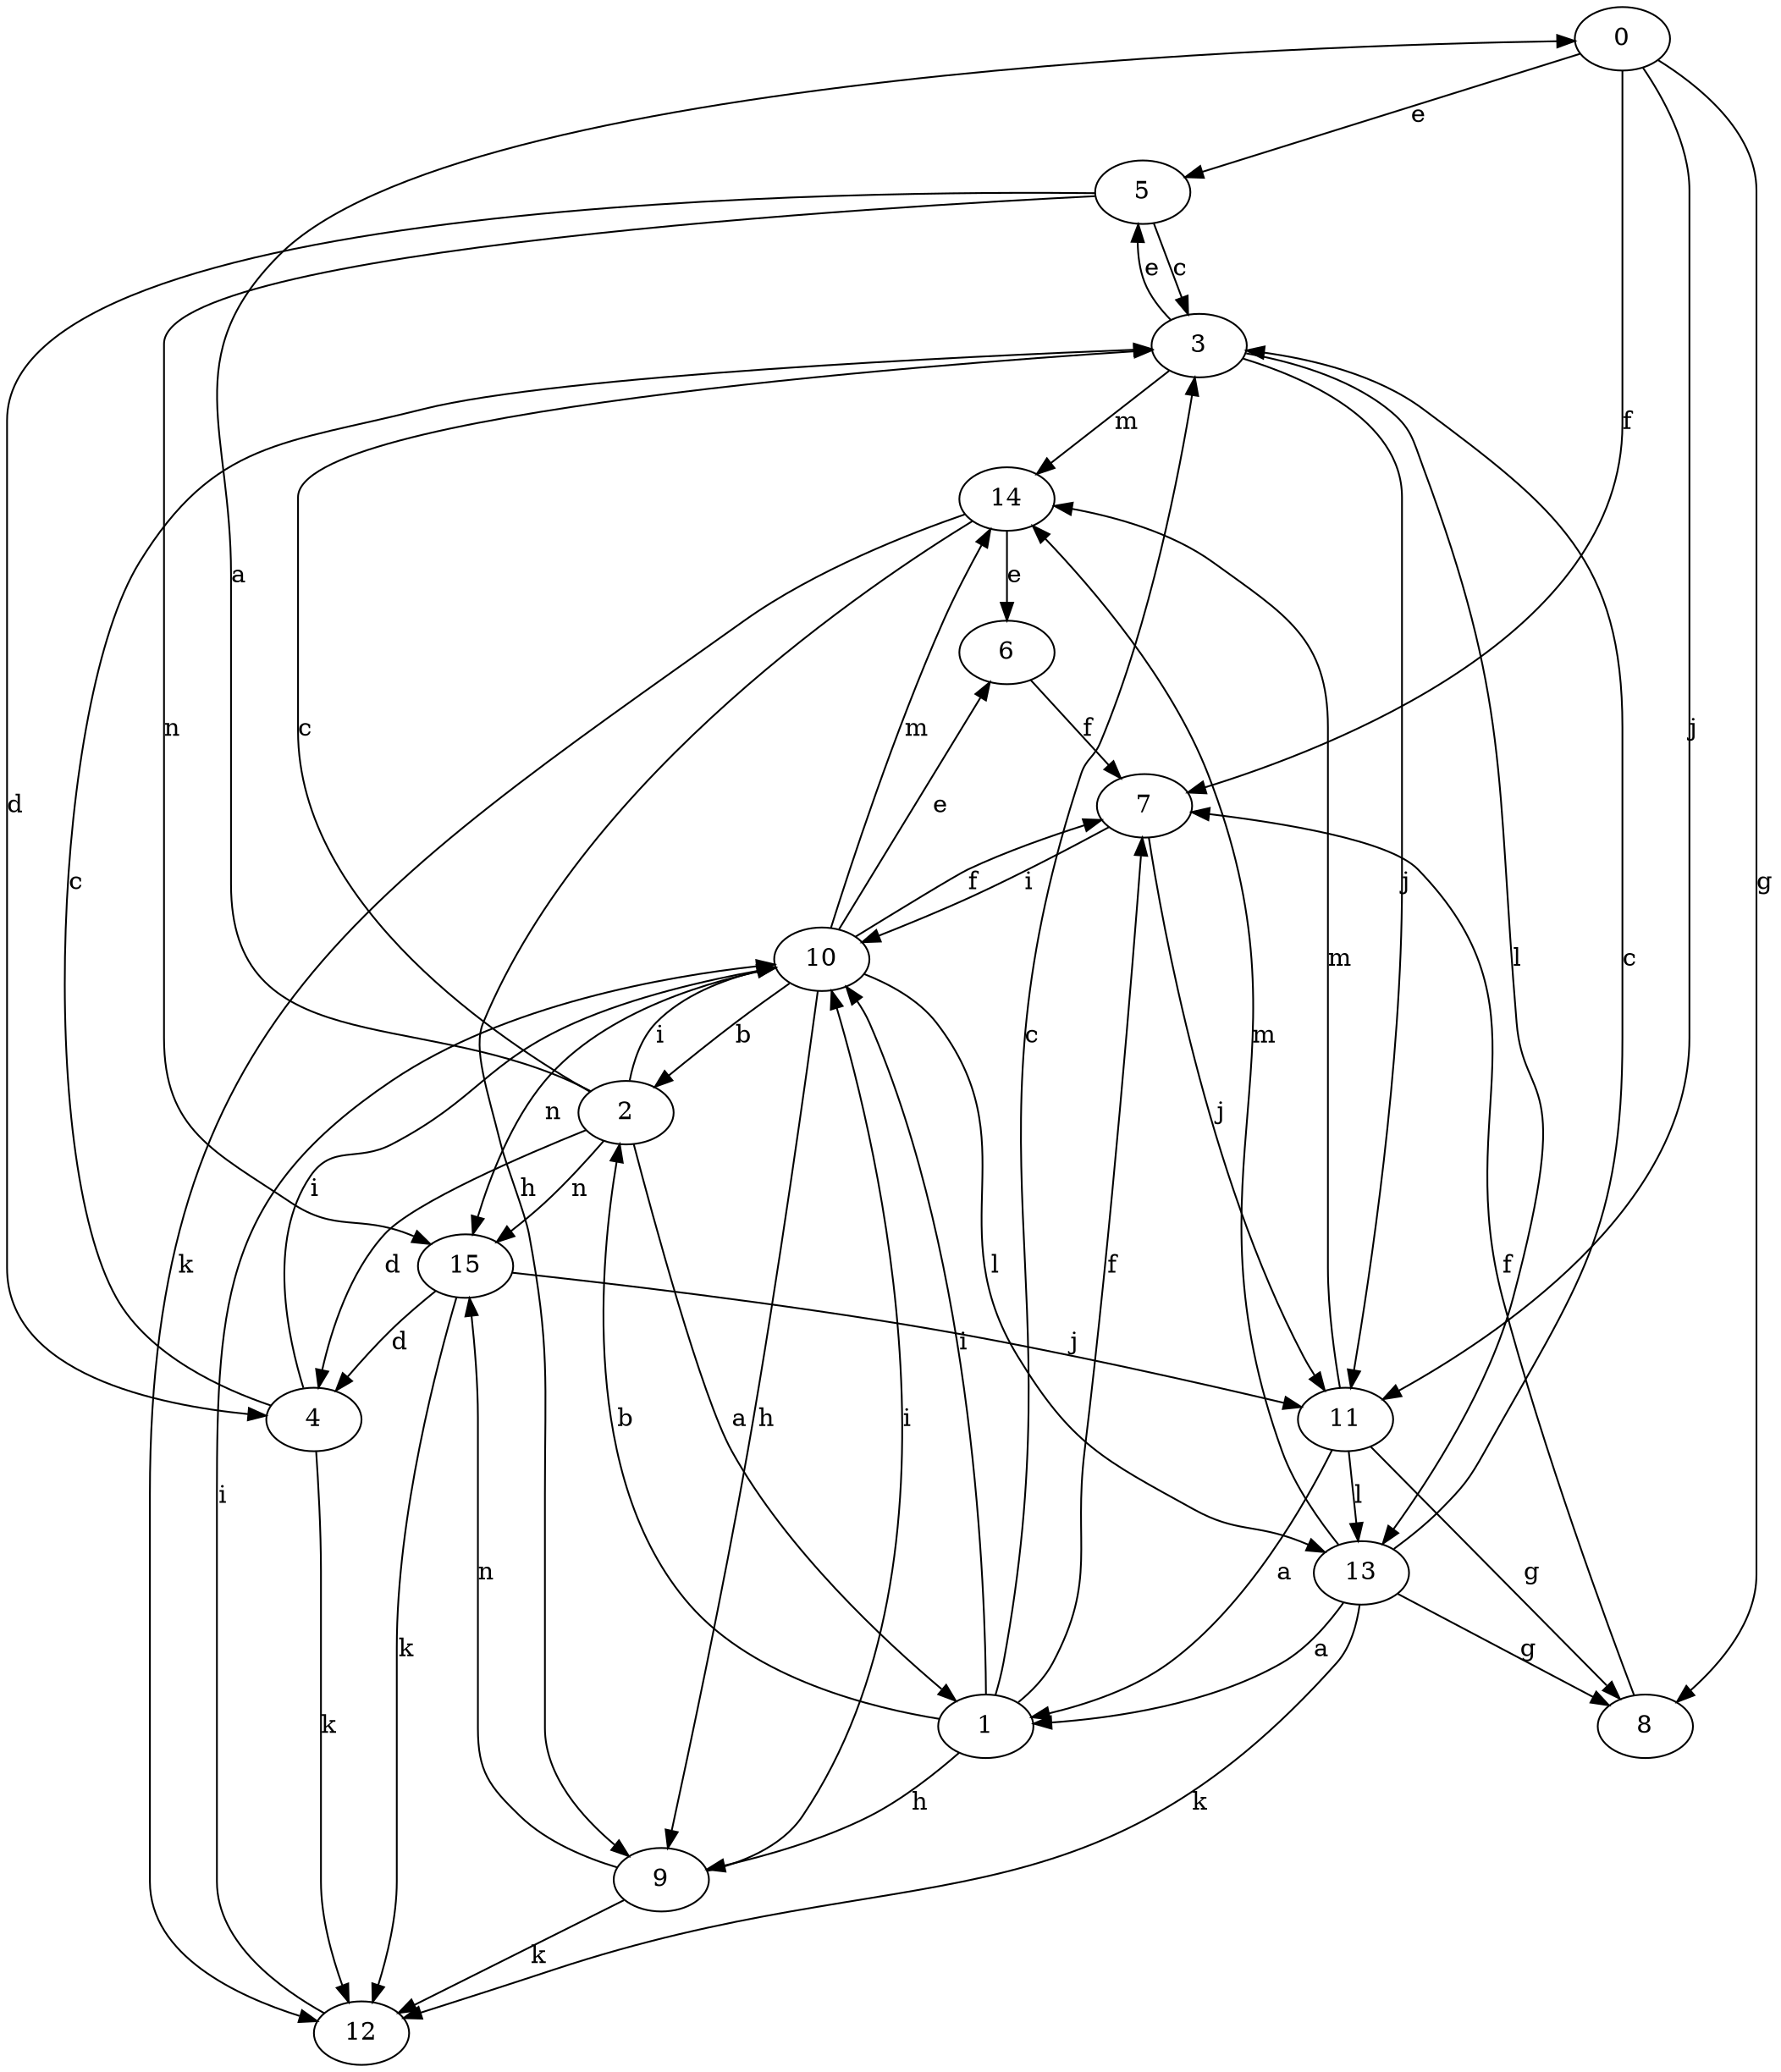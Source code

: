 strict digraph  {
0;
1;
2;
3;
4;
5;
6;
7;
8;
9;
10;
11;
12;
13;
14;
15;
0 -> 5  [label=e];
0 -> 7  [label=f];
0 -> 8  [label=g];
0 -> 11  [label=j];
1 -> 2  [label=b];
1 -> 3  [label=c];
1 -> 7  [label=f];
1 -> 9  [label=h];
1 -> 10  [label=i];
2 -> 0  [label=a];
2 -> 1  [label=a];
2 -> 3  [label=c];
2 -> 4  [label=d];
2 -> 10  [label=i];
2 -> 15  [label=n];
3 -> 5  [label=e];
3 -> 11  [label=j];
3 -> 13  [label=l];
3 -> 14  [label=m];
4 -> 3  [label=c];
4 -> 10  [label=i];
4 -> 12  [label=k];
5 -> 3  [label=c];
5 -> 4  [label=d];
5 -> 15  [label=n];
6 -> 7  [label=f];
7 -> 10  [label=i];
7 -> 11  [label=j];
8 -> 7  [label=f];
9 -> 10  [label=i];
9 -> 12  [label=k];
9 -> 15  [label=n];
10 -> 2  [label=b];
10 -> 6  [label=e];
10 -> 7  [label=f];
10 -> 9  [label=h];
10 -> 13  [label=l];
10 -> 14  [label=m];
10 -> 15  [label=n];
11 -> 1  [label=a];
11 -> 8  [label=g];
11 -> 13  [label=l];
11 -> 14  [label=m];
12 -> 10  [label=i];
13 -> 1  [label=a];
13 -> 3  [label=c];
13 -> 8  [label=g];
13 -> 12  [label=k];
13 -> 14  [label=m];
14 -> 6  [label=e];
14 -> 9  [label=h];
14 -> 12  [label=k];
15 -> 4  [label=d];
15 -> 11  [label=j];
15 -> 12  [label=k];
}

